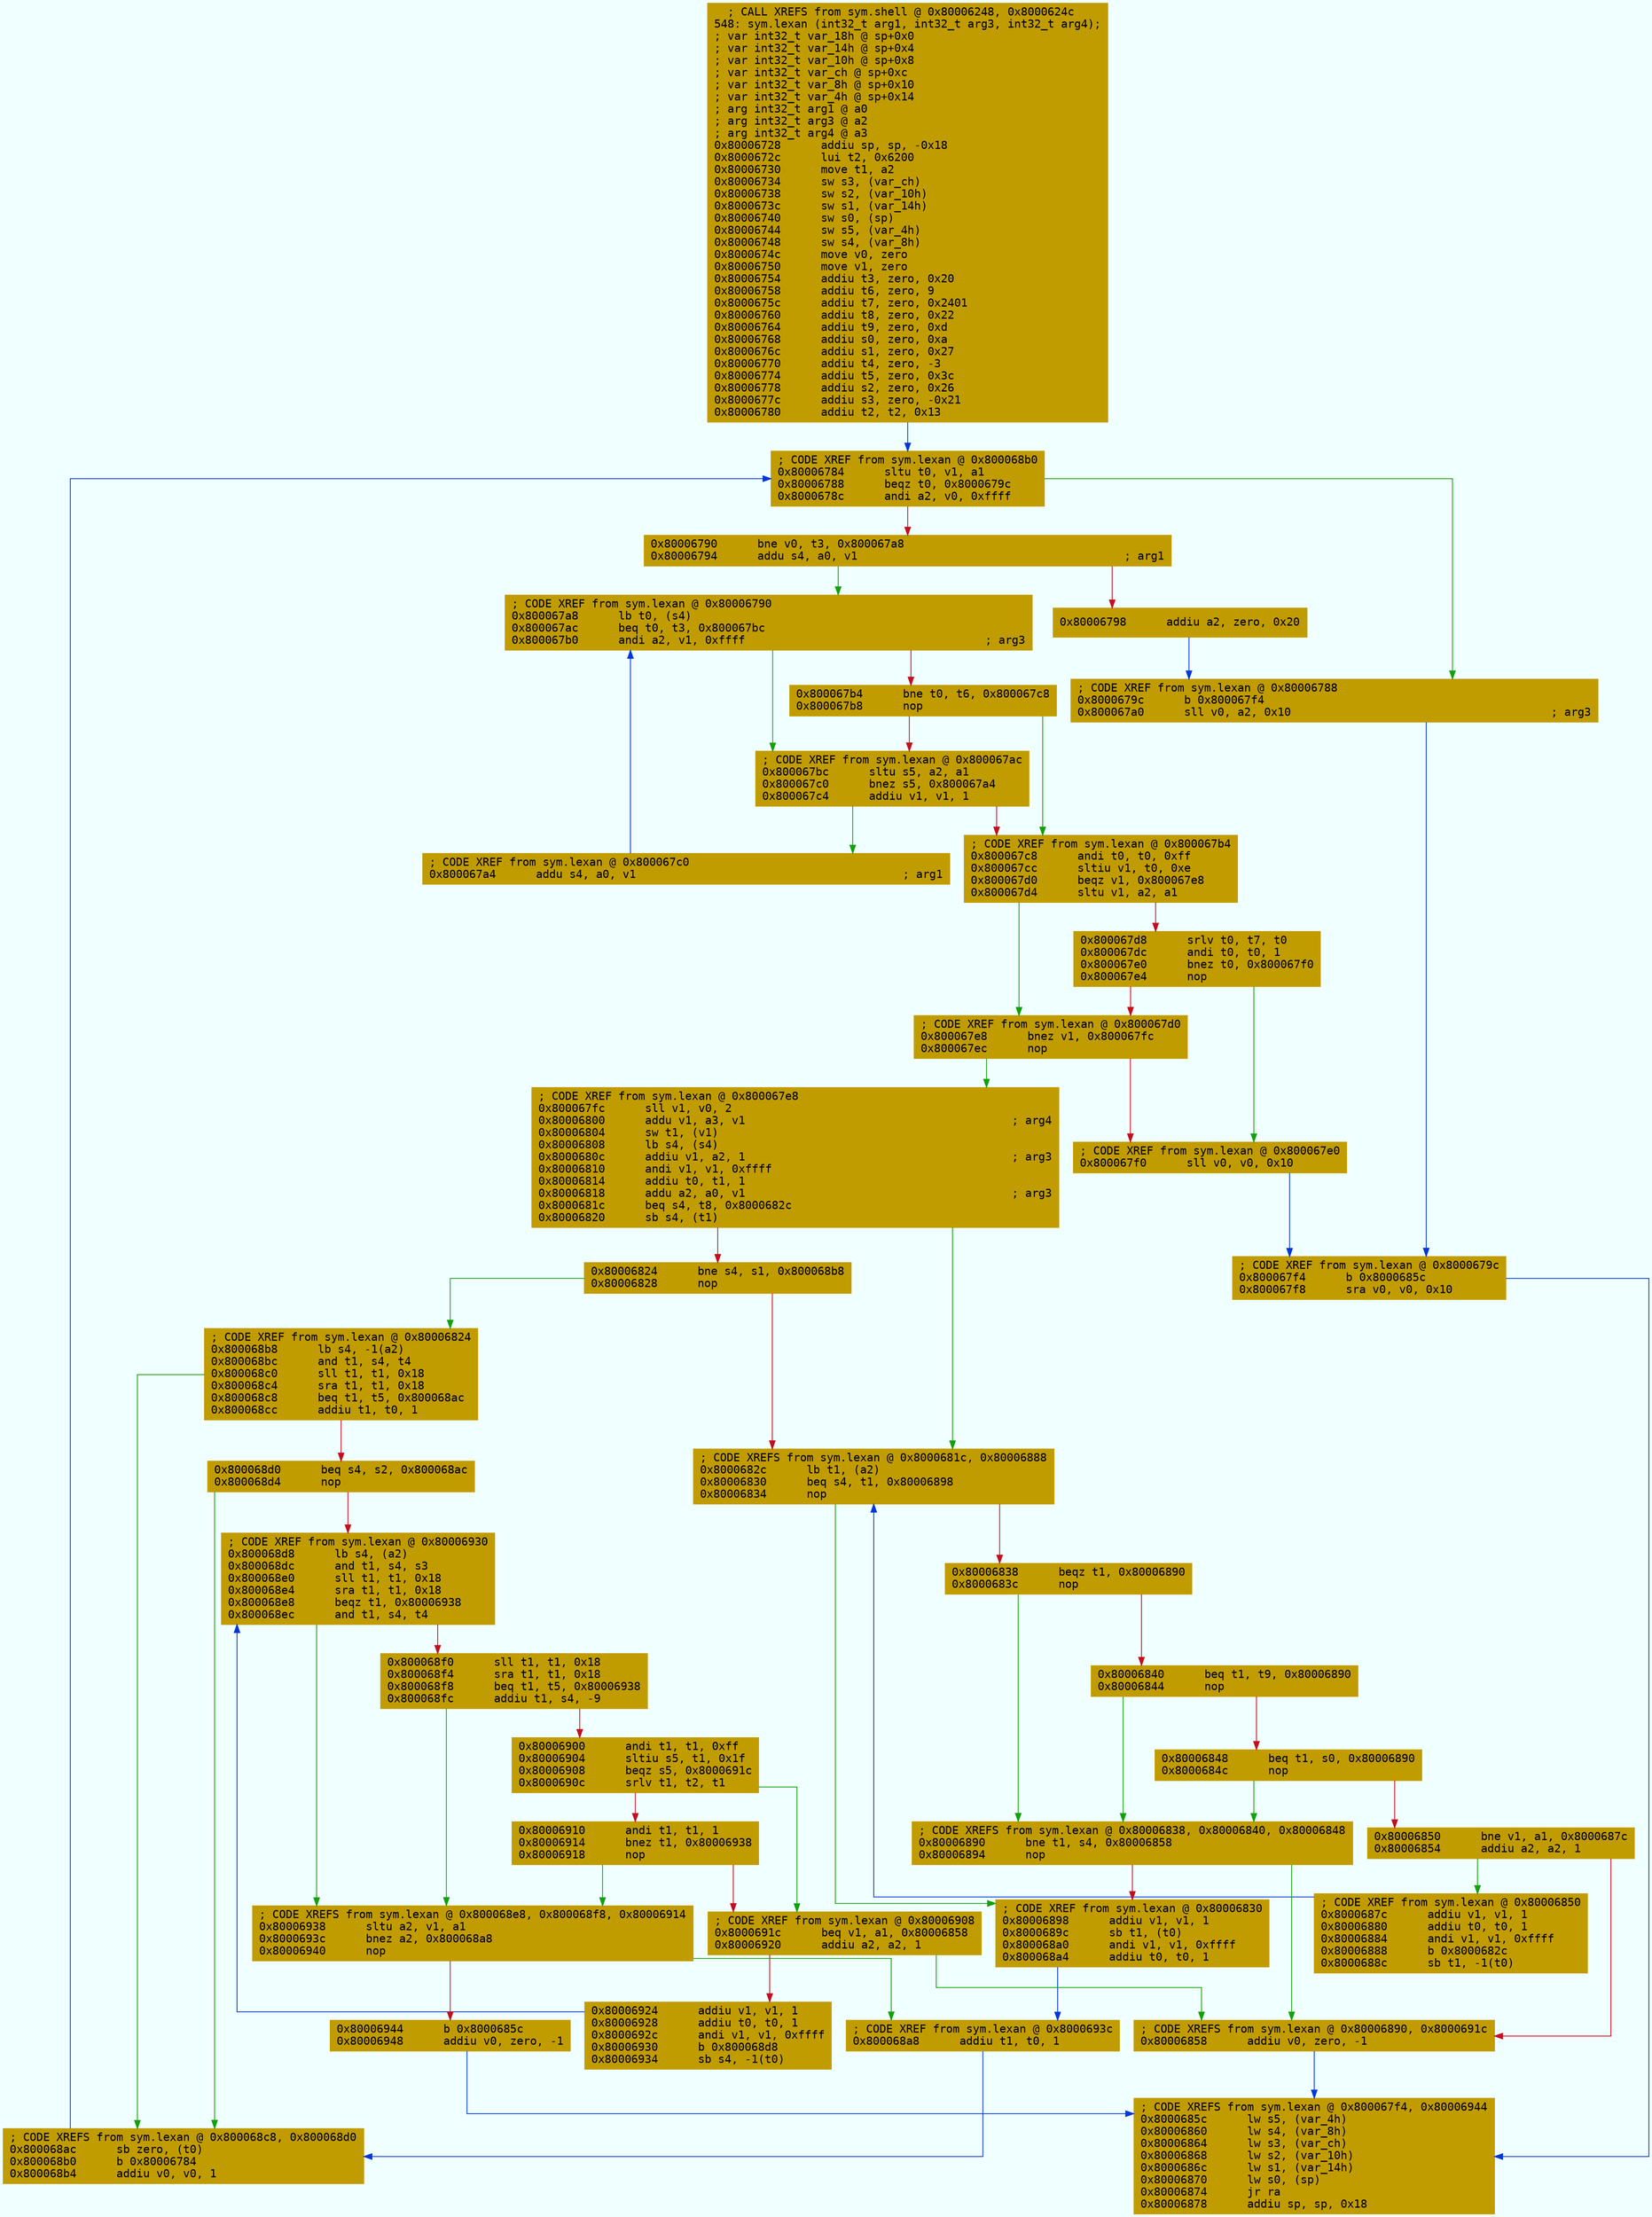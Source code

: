 digraph code {
	graph [bgcolor=azure fontsize=8 fontname="Courier" splines="ortho"];
	node [fillcolor=gray style=filled shape=box];
	edge [arrowhead="normal"];
	"0x80006728" [URL="sym.lexan/0x80006728", fillcolor="#c19c00",color="#c19c00", fontname="Courier",label="  ; CALL XREFS from sym.shell @ 0x80006248, 0x8000624c\l548: sym.lexan (int32_t arg1, int32_t arg3, int32_t arg4);\l; var int32_t var_18h @ sp+0x0\l; var int32_t var_14h @ sp+0x4\l; var int32_t var_10h @ sp+0x8\l; var int32_t var_ch @ sp+0xc\l; var int32_t var_8h @ sp+0x10\l; var int32_t var_4h @ sp+0x14\l; arg int32_t arg1 @ a0\l; arg int32_t arg3 @ a2\l; arg int32_t arg4 @ a3\l0x80006728      addiu sp, sp, -0x18\l0x8000672c      lui t2, 0x6200\l0x80006730      move t1, a2\l0x80006734      sw s3, (var_ch)\l0x80006738      sw s2, (var_10h)\l0x8000673c      sw s1, (var_14h)\l0x80006740      sw s0, (sp)\l0x80006744      sw s5, (var_4h)\l0x80006748      sw s4, (var_8h)\l0x8000674c      move v0, zero\l0x80006750      move v1, zero\l0x80006754      addiu t3, zero, 0x20\l0x80006758      addiu t6, zero, 9\l0x8000675c      addiu t7, zero, 0x2401\l0x80006760      addiu t8, zero, 0x22\l0x80006764      addiu t9, zero, 0xd\l0x80006768      addiu s0, zero, 0xa\l0x8000676c      addiu s1, zero, 0x27\l0x80006770      addiu t4, zero, -3\l0x80006774      addiu t5, zero, 0x3c\l0x80006778      addiu s2, zero, 0x26\l0x8000677c      addiu s3, zero, -0x21\l0x80006780      addiu t2, t2, 0x13\l"]
	"0x80006784" [URL="sym.lexan/0x80006784", fillcolor="#c19c00",color="#c19c00", fontname="Courier",label="; CODE XREF from sym.lexan @ 0x800068b0\l0x80006784      sltu t0, v1, a1\l0x80006788      beqz t0, 0x8000679c\l0x8000678c      andi a2, v0, 0xffff\l"]
	"0x80006790" [URL="sym.lexan/0x80006790", fillcolor="#c19c00",color="#c19c00", fontname="Courier",label="0x80006790      bne v0, t3, 0x800067a8\l0x80006794      addu s4, a0, v1                                        ; arg1\l"]
	"0x80006798" [URL="sym.lexan/0x80006798", fillcolor="#c19c00",color="#c19c00", fontname="Courier",label="0x80006798      addiu a2, zero, 0x20\l"]
	"0x8000679c" [URL="sym.lexan/0x8000679c", fillcolor="#c19c00",color="#c19c00", fontname="Courier",label="; CODE XREF from sym.lexan @ 0x80006788\l0x8000679c      b 0x800067f4\l0x800067a0      sll v0, a2, 0x10                                       ; arg3\l"]
	"0x800067a4" [URL="sym.lexan/0x800067a4", fillcolor="#c19c00",color="#c19c00", fontname="Courier",label="; CODE XREF from sym.lexan @ 0x800067c0\l0x800067a4      addu s4, a0, v1                                        ; arg1\l"]
	"0x800067a8" [URL="sym.lexan/0x800067a8", fillcolor="#c19c00",color="#c19c00", fontname="Courier",label="; CODE XREF from sym.lexan @ 0x80006790\l0x800067a8      lb t0, (s4)\l0x800067ac      beq t0, t3, 0x800067bc\l0x800067b0      andi a2, v1, 0xffff                                    ; arg3\l"]
	"0x800067b4" [URL="sym.lexan/0x800067b4", fillcolor="#c19c00",color="#c19c00", fontname="Courier",label="0x800067b4      bne t0, t6, 0x800067c8\l0x800067b8      nop\l"]
	"0x800067bc" [URL="sym.lexan/0x800067bc", fillcolor="#c19c00",color="#c19c00", fontname="Courier",label="; CODE XREF from sym.lexan @ 0x800067ac\l0x800067bc      sltu s5, a2, a1\l0x800067c0      bnez s5, 0x800067a4\l0x800067c4      addiu v1, v1, 1\l"]
	"0x800067c8" [URL="sym.lexan/0x800067c8", fillcolor="#c19c00",color="#c19c00", fontname="Courier",label="; CODE XREF from sym.lexan @ 0x800067b4\l0x800067c8      andi t0, t0, 0xff\l0x800067cc      sltiu v1, t0, 0xe\l0x800067d0      beqz v1, 0x800067e8\l0x800067d4      sltu v1, a2, a1\l"]
	"0x800067d8" [URL="sym.lexan/0x800067d8", fillcolor="#c19c00",color="#c19c00", fontname="Courier",label="0x800067d8      srlv t0, t7, t0\l0x800067dc      andi t0, t0, 1\l0x800067e0      bnez t0, 0x800067f0\l0x800067e4      nop\l"]
	"0x800067e8" [URL="sym.lexan/0x800067e8", fillcolor="#c19c00",color="#c19c00", fontname="Courier",label="; CODE XREF from sym.lexan @ 0x800067d0\l0x800067e8      bnez v1, 0x800067fc\l0x800067ec      nop\l"]
	"0x800067f0" [URL="sym.lexan/0x800067f0", fillcolor="#c19c00",color="#c19c00", fontname="Courier",label="; CODE XREF from sym.lexan @ 0x800067e0\l0x800067f0      sll v0, v0, 0x10\l"]
	"0x800067f4" [URL="sym.lexan/0x800067f4", fillcolor="#c19c00",color="#c19c00", fontname="Courier",label="; CODE XREF from sym.lexan @ 0x8000679c\l0x800067f4      b 0x8000685c\l0x800067f8      sra v0, v0, 0x10\l"]
	"0x800067fc" [URL="sym.lexan/0x800067fc", fillcolor="#c19c00",color="#c19c00", fontname="Courier",label="; CODE XREF from sym.lexan @ 0x800067e8\l0x800067fc      sll v1, v0, 2\l0x80006800      addu v1, a3, v1                                        ; arg4\l0x80006804      sw t1, (v1)\l0x80006808      lb s4, (s4)\l0x8000680c      addiu v1, a2, 1                                        ; arg3\l0x80006810      andi v1, v1, 0xffff\l0x80006814      addiu t0, t1, 1\l0x80006818      addu a2, a0, v1                                        ; arg3\l0x8000681c      beq s4, t8, 0x8000682c\l0x80006820      sb s4, (t1)\l"]
	"0x80006824" [URL="sym.lexan/0x80006824", fillcolor="#c19c00",color="#c19c00", fontname="Courier",label="0x80006824      bne s4, s1, 0x800068b8\l0x80006828      nop\l"]
	"0x8000682c" [URL="sym.lexan/0x8000682c", fillcolor="#c19c00",color="#c19c00", fontname="Courier",label="; CODE XREFS from sym.lexan @ 0x8000681c, 0x80006888\l0x8000682c      lb t1, (a2)\l0x80006830      beq s4, t1, 0x80006898\l0x80006834      nop\l"]
	"0x80006838" [URL="sym.lexan/0x80006838", fillcolor="#c19c00",color="#c19c00", fontname="Courier",label="0x80006838      beqz t1, 0x80006890\l0x8000683c      nop\l"]
	"0x80006840" [URL="sym.lexan/0x80006840", fillcolor="#c19c00",color="#c19c00", fontname="Courier",label="0x80006840      beq t1, t9, 0x80006890\l0x80006844      nop\l"]
	"0x80006848" [URL="sym.lexan/0x80006848", fillcolor="#c19c00",color="#c19c00", fontname="Courier",label="0x80006848      beq t1, s0, 0x80006890\l0x8000684c      nop\l"]
	"0x80006850" [URL="sym.lexan/0x80006850", fillcolor="#c19c00",color="#c19c00", fontname="Courier",label="0x80006850      bne v1, a1, 0x8000687c\l0x80006854      addiu a2, a2, 1\l"]
	"0x80006858" [URL="sym.lexan/0x80006858", fillcolor="#c19c00",color="#c19c00", fontname="Courier",label="; CODE XREFS from sym.lexan @ 0x80006890, 0x8000691c\l0x80006858      addiu v0, zero, -1\l"]
	"0x8000685c" [URL="sym.lexan/0x8000685c", fillcolor="#c19c00",color="#c19c00", fontname="Courier",label="; CODE XREFS from sym.lexan @ 0x800067f4, 0x80006944\l0x8000685c      lw s5, (var_4h)\l0x80006860      lw s4, (var_8h)\l0x80006864      lw s3, (var_ch)\l0x80006868      lw s2, (var_10h)\l0x8000686c      lw s1, (var_14h)\l0x80006870      lw s0, (sp)\l0x80006874      jr ra\l0x80006878      addiu sp, sp, 0x18\l"]
	"0x8000687c" [URL="sym.lexan/0x8000687c", fillcolor="#c19c00",color="#c19c00", fontname="Courier",label="; CODE XREF from sym.lexan @ 0x80006850\l0x8000687c      addiu v1, v1, 1\l0x80006880      addiu t0, t0, 1\l0x80006884      andi v1, v1, 0xffff\l0x80006888      b 0x8000682c\l0x8000688c      sb t1, -1(t0)\l"]
	"0x80006890" [URL="sym.lexan/0x80006890", fillcolor="#c19c00",color="#c19c00", fontname="Courier",label="; CODE XREFS from sym.lexan @ 0x80006838, 0x80006840, 0x80006848\l0x80006890      bne t1, s4, 0x80006858\l0x80006894      nop\l"]
	"0x80006898" [URL="sym.lexan/0x80006898", fillcolor="#c19c00",color="#c19c00", fontname="Courier",label="; CODE XREF from sym.lexan @ 0x80006830\l0x80006898      addiu v1, v1, 1\l0x8000689c      sb t1, (t0)\l0x800068a0      andi v1, v1, 0xffff\l0x800068a4      addiu t0, t0, 1\l"]
	"0x800068a8" [URL="sym.lexan/0x800068a8", fillcolor="#c19c00",color="#c19c00", fontname="Courier",label="; CODE XREF from sym.lexan @ 0x8000693c\l0x800068a8      addiu t1, t0, 1\l"]
	"0x800068ac" [URL="sym.lexan/0x800068ac", fillcolor="#c19c00",color="#c19c00", fontname="Courier",label="; CODE XREFS from sym.lexan @ 0x800068c8, 0x800068d0\l0x800068ac      sb zero, (t0)\l0x800068b0      b 0x80006784\l0x800068b4      addiu v0, v0, 1\l"]
	"0x800068b8" [URL="sym.lexan/0x800068b8", fillcolor="#c19c00",color="#c19c00", fontname="Courier",label="; CODE XREF from sym.lexan @ 0x80006824\l0x800068b8      lb s4, -1(a2)\l0x800068bc      and t1, s4, t4\l0x800068c0      sll t1, t1, 0x18\l0x800068c4      sra t1, t1, 0x18\l0x800068c8      beq t1, t5, 0x800068ac\l0x800068cc      addiu t1, t0, 1\l"]
	"0x800068d0" [URL="sym.lexan/0x800068d0", fillcolor="#c19c00",color="#c19c00", fontname="Courier",label="0x800068d0      beq s4, s2, 0x800068ac\l0x800068d4      nop\l"]
	"0x800068d8" [URL="sym.lexan/0x800068d8", fillcolor="#c19c00",color="#c19c00", fontname="Courier",label="; CODE XREF from sym.lexan @ 0x80006930\l0x800068d8      lb s4, (a2)\l0x800068dc      and t1, s4, s3\l0x800068e0      sll t1, t1, 0x18\l0x800068e4      sra t1, t1, 0x18\l0x800068e8      beqz t1, 0x80006938\l0x800068ec      and t1, s4, t4\l"]
	"0x800068f0" [URL="sym.lexan/0x800068f0", fillcolor="#c19c00",color="#c19c00", fontname="Courier",label="0x800068f0      sll t1, t1, 0x18\l0x800068f4      sra t1, t1, 0x18\l0x800068f8      beq t1, t5, 0x80006938\l0x800068fc      addiu t1, s4, -9\l"]
	"0x80006900" [URL="sym.lexan/0x80006900", fillcolor="#c19c00",color="#c19c00", fontname="Courier",label="0x80006900      andi t1, t1, 0xff\l0x80006904      sltiu s5, t1, 0x1f\l0x80006908      beqz s5, 0x8000691c\l0x8000690c      srlv t1, t2, t1\l"]
	"0x80006910" [URL="sym.lexan/0x80006910", fillcolor="#c19c00",color="#c19c00", fontname="Courier",label="0x80006910      andi t1, t1, 1\l0x80006914      bnez t1, 0x80006938\l0x80006918      nop\l"]
	"0x8000691c" [URL="sym.lexan/0x8000691c", fillcolor="#c19c00",color="#c19c00", fontname="Courier",label="; CODE XREF from sym.lexan @ 0x80006908\l0x8000691c      beq v1, a1, 0x80006858\l0x80006920      addiu a2, a2, 1\l"]
	"0x80006924" [URL="sym.lexan/0x80006924", fillcolor="#c19c00",color="#c19c00", fontname="Courier",label="0x80006924      addiu v1, v1, 1\l0x80006928      addiu t0, t0, 1\l0x8000692c      andi v1, v1, 0xffff\l0x80006930      b 0x800068d8\l0x80006934      sb s4, -1(t0)\l"]
	"0x80006938" [URL="sym.lexan/0x80006938", fillcolor="#c19c00",color="#c19c00", fontname="Courier",label="; CODE XREFS from sym.lexan @ 0x800068e8, 0x800068f8, 0x80006914\l0x80006938      sltu a2, v1, a1\l0x8000693c      bnez a2, 0x800068a8\l0x80006940      nop\l"]
	"0x80006944" [URL="sym.lexan/0x80006944", fillcolor="#c19c00",color="#c19c00", fontname="Courier",label="0x80006944      b 0x8000685c\l0x80006948      addiu v0, zero, -1\l"]
        "0x80006728" -> "0x80006784" [color="#0037da"];
        "0x80006784" -> "0x8000679c" [color="#13a10e"];
        "0x80006784" -> "0x80006790" [color="#c50f1f"];
        "0x80006790" -> "0x800067a8" [color="#13a10e"];
        "0x80006790" -> "0x80006798" [color="#c50f1f"];
        "0x80006798" -> "0x8000679c" [color="#0037da"];
        "0x8000679c" -> "0x800067f4" [color="#0037da"];
        "0x800067a4" -> "0x800067a8" [color="#0037da"];
        "0x800067a8" -> "0x800067bc" [color="#13a10e"];
        "0x800067a8" -> "0x800067b4" [color="#c50f1f"];
        "0x800067b4" -> "0x800067c8" [color="#13a10e"];
        "0x800067b4" -> "0x800067bc" [color="#c50f1f"];
        "0x800067bc" -> "0x800067a4" [color="#13a10e"];
        "0x800067bc" -> "0x800067c8" [color="#c50f1f"];
        "0x800067c8" -> "0x800067e8" [color="#13a10e"];
        "0x800067c8" -> "0x800067d8" [color="#c50f1f"];
        "0x800067d8" -> "0x800067f0" [color="#13a10e"];
        "0x800067d8" -> "0x800067e8" [color="#c50f1f"];
        "0x800067e8" -> "0x800067fc" [color="#13a10e"];
        "0x800067e8" -> "0x800067f0" [color="#c50f1f"];
        "0x800067f0" -> "0x800067f4" [color="#0037da"];
        "0x800067f4" -> "0x8000685c" [color="#0037da"];
        "0x800067fc" -> "0x8000682c" [color="#13a10e"];
        "0x800067fc" -> "0x80006824" [color="#c50f1f"];
        "0x80006824" -> "0x800068b8" [color="#13a10e"];
        "0x80006824" -> "0x8000682c" [color="#c50f1f"];
        "0x8000682c" -> "0x80006898" [color="#13a10e"];
        "0x8000682c" -> "0x80006838" [color="#c50f1f"];
        "0x80006838" -> "0x80006890" [color="#13a10e"];
        "0x80006838" -> "0x80006840" [color="#c50f1f"];
        "0x80006840" -> "0x80006890" [color="#13a10e"];
        "0x80006840" -> "0x80006848" [color="#c50f1f"];
        "0x80006848" -> "0x80006890" [color="#13a10e"];
        "0x80006848" -> "0x80006850" [color="#c50f1f"];
        "0x80006850" -> "0x8000687c" [color="#13a10e"];
        "0x80006850" -> "0x80006858" [color="#c50f1f"];
        "0x80006858" -> "0x8000685c" [color="#0037da"];
        "0x8000687c" -> "0x8000682c" [color="#0037da"];
        "0x80006890" -> "0x80006858" [color="#13a10e"];
        "0x80006890" -> "0x80006898" [color="#c50f1f"];
        "0x80006898" -> "0x800068a8" [color="#0037da"];
        "0x800068a8" -> "0x800068ac" [color="#0037da"];
        "0x800068ac" -> "0x80006784" [color="#0037da"];
        "0x800068b8" -> "0x800068ac" [color="#13a10e"];
        "0x800068b8" -> "0x800068d0" [color="#c50f1f"];
        "0x800068d0" -> "0x800068ac" [color="#13a10e"];
        "0x800068d0" -> "0x800068d8" [color="#c50f1f"];
        "0x800068d8" -> "0x80006938" [color="#13a10e"];
        "0x800068d8" -> "0x800068f0" [color="#c50f1f"];
        "0x800068f0" -> "0x80006938" [color="#13a10e"];
        "0x800068f0" -> "0x80006900" [color="#c50f1f"];
        "0x80006900" -> "0x8000691c" [color="#13a10e"];
        "0x80006900" -> "0x80006910" [color="#c50f1f"];
        "0x80006910" -> "0x80006938" [color="#13a10e"];
        "0x80006910" -> "0x8000691c" [color="#c50f1f"];
        "0x8000691c" -> "0x80006858" [color="#13a10e"];
        "0x8000691c" -> "0x80006924" [color="#c50f1f"];
        "0x80006924" -> "0x800068d8" [color="#0037da"];
        "0x80006938" -> "0x800068a8" [color="#13a10e"];
        "0x80006938" -> "0x80006944" [color="#c50f1f"];
        "0x80006944" -> "0x8000685c" [color="#0037da"];
}
